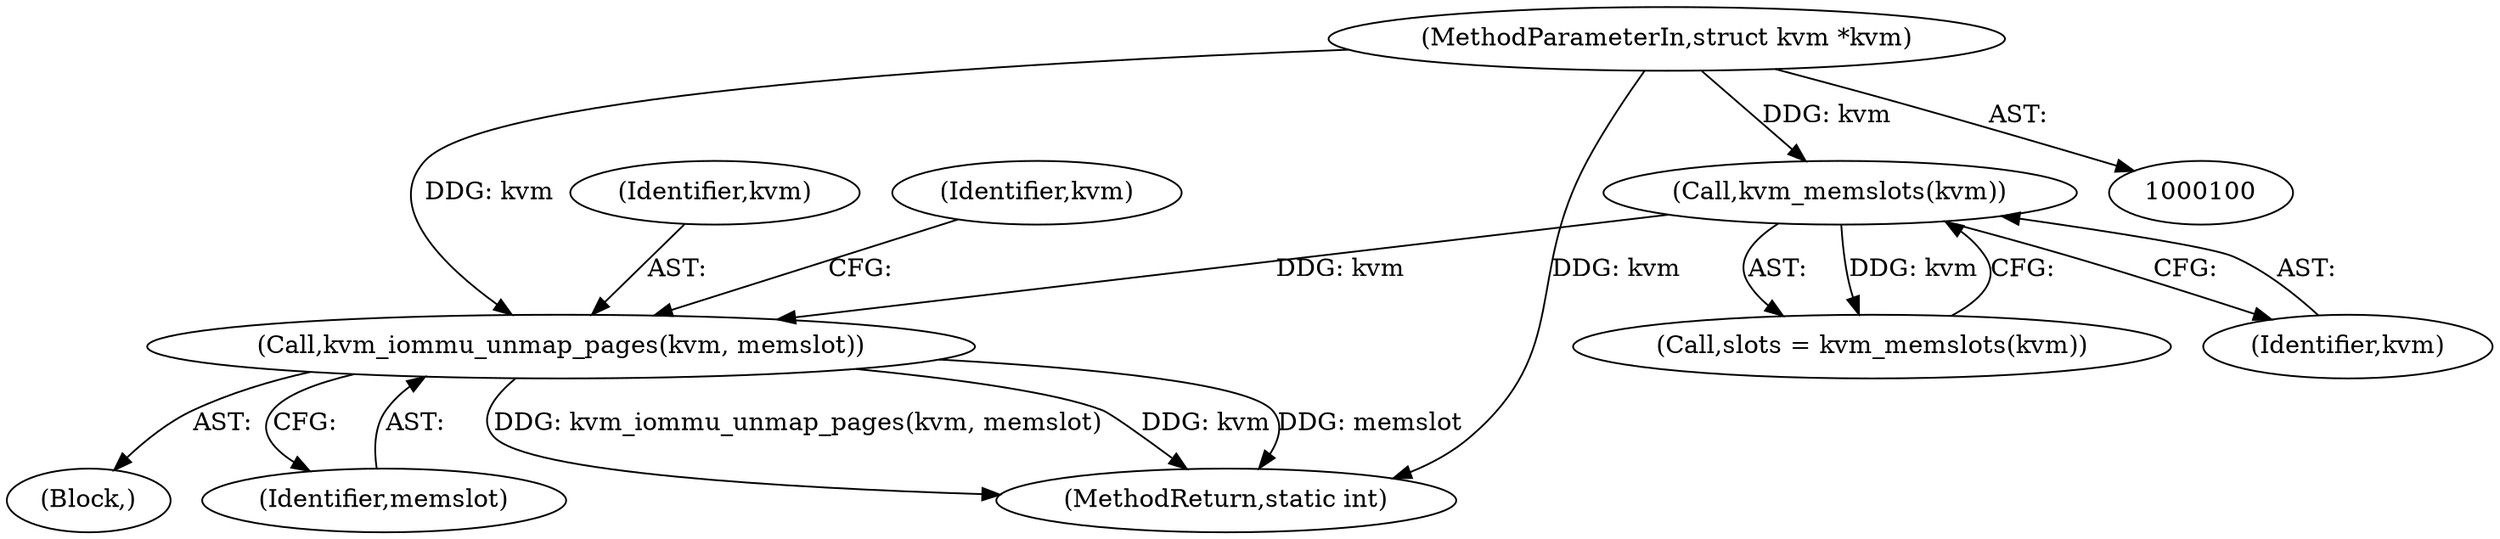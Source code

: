 digraph "0_linux_09ca8e1173bcb12e2a449698c9ae3b86a8a10195@pointer" {
"1000117" [label="(Call,kvm_iommu_unmap_pages(kvm, memslot))"];
"1000115" [label="(Call,kvm_memslots(kvm))"];
"1000101" [label="(MethodParameterIn,struct kvm *kvm)"];
"1000102" [label="(Block,)"];
"1000117" [label="(Call,kvm_iommu_unmap_pages(kvm, memslot))"];
"1000118" [label="(Identifier,kvm)"];
"1000113" [label="(Call,slots = kvm_memslots(kvm))"];
"1000119" [label="(Identifier,memslot)"];
"1000123" [label="(Identifier,kvm)"];
"1000128" [label="(MethodReturn,static int)"];
"1000101" [label="(MethodParameterIn,struct kvm *kvm)"];
"1000116" [label="(Identifier,kvm)"];
"1000115" [label="(Call,kvm_memslots(kvm))"];
"1000117" -> "1000102"  [label="AST: "];
"1000117" -> "1000119"  [label="CFG: "];
"1000118" -> "1000117"  [label="AST: "];
"1000119" -> "1000117"  [label="AST: "];
"1000123" -> "1000117"  [label="CFG: "];
"1000117" -> "1000128"  [label="DDG: kvm_iommu_unmap_pages(kvm, memslot)"];
"1000117" -> "1000128"  [label="DDG: kvm"];
"1000117" -> "1000128"  [label="DDG: memslot"];
"1000115" -> "1000117"  [label="DDG: kvm"];
"1000101" -> "1000117"  [label="DDG: kvm"];
"1000115" -> "1000113"  [label="AST: "];
"1000115" -> "1000116"  [label="CFG: "];
"1000116" -> "1000115"  [label="AST: "];
"1000113" -> "1000115"  [label="CFG: "];
"1000115" -> "1000113"  [label="DDG: kvm"];
"1000101" -> "1000115"  [label="DDG: kvm"];
"1000101" -> "1000100"  [label="AST: "];
"1000101" -> "1000128"  [label="DDG: kvm"];
}
